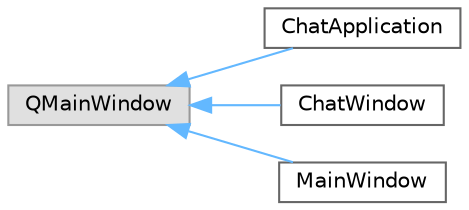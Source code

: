 digraph "Graphical Class Hierarchy"
{
 // LATEX_PDF_SIZE
  bgcolor="transparent";
  edge [fontname=Helvetica,fontsize=10,labelfontname=Helvetica,labelfontsize=10];
  node [fontname=Helvetica,fontsize=10,shape=box,height=0.2,width=0.4];
  rankdir="LR";
  Node0 [id="Node000000",label="QMainWindow",height=0.2,width=0.4,color="grey60", fillcolor="#E0E0E0", style="filled",tooltip=" "];
  Node0 -> Node1 [id="edge5_Node000000_Node000001",dir="back",color="steelblue1",style="solid",tooltip=" "];
  Node1 [id="Node000001",label="ChatApplication",height=0.2,width=0.4,color="grey40", fillcolor="white", style="filled",URL="$class_chat_application.html",tooltip=" "];
  Node0 -> Node2 [id="edge6_Node000000_Node000002",dir="back",color="steelblue1",style="solid",tooltip=" "];
  Node2 [id="Node000002",label="ChatWindow",height=0.2,width=0.4,color="grey40", fillcolor="white", style="filled",URL="$class_chat_window.html",tooltip="The ChatWindow class represents a window for a specific chat room."];
  Node0 -> Node3 [id="edge7_Node000000_Node000003",dir="back",color="steelblue1",style="solid",tooltip=" "];
  Node3 [id="Node000003",label="MainWindow",height=0.2,width=0.4,color="grey40", fillcolor="white", style="filled",URL="$class_main_window.html",tooltip="The MainWindow class represents the main application window."];
}
